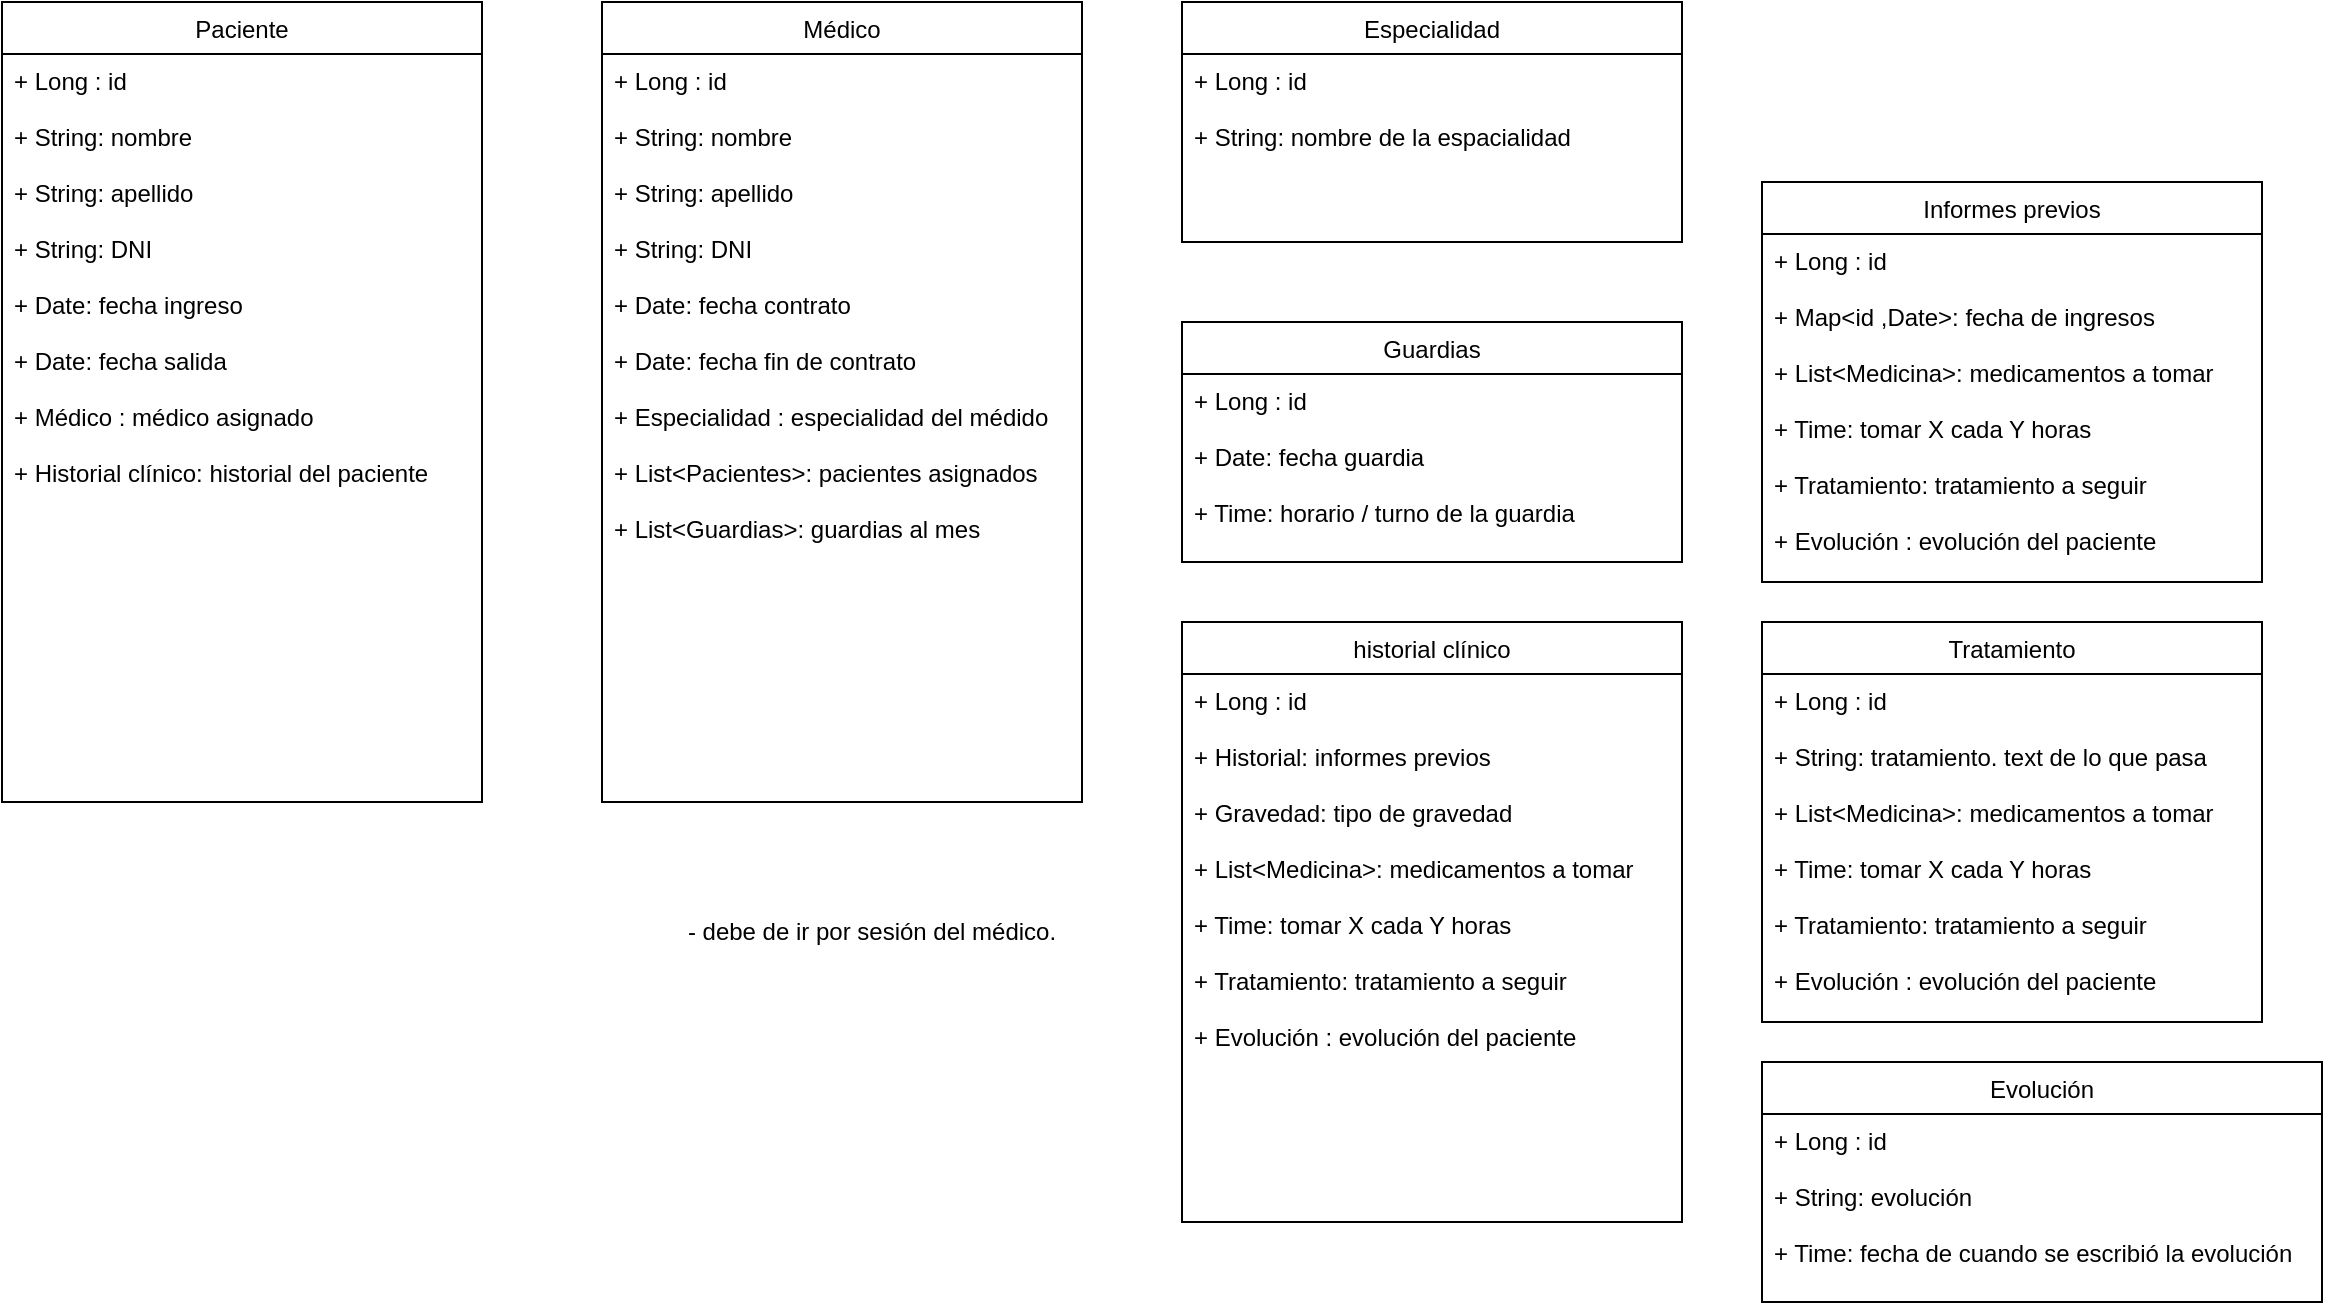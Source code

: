 <mxfile version="20.4.0" type="device"><diagram id="C5RBs43oDa-KdzZeNtuy" name="Page-1"><mxGraphModel dx="1422" dy="794" grid="1" gridSize="10" guides="1" tooltips="1" connect="1" arrows="1" fold="1" page="1" pageScale="1" pageWidth="827" pageHeight="1169" math="0" shadow="0"><root><mxCell id="WIyWlLk6GJQsqaUBKTNV-0"/><mxCell id="WIyWlLk6GJQsqaUBKTNV-1" parent="WIyWlLk6GJQsqaUBKTNV-0"/><mxCell id="PfH8hdtulXeElCwp2w_1-8" value="Paciente" style="swimlane;fontStyle=0;childLayout=stackLayout;horizontal=1;startSize=26;fillColor=none;horizontalStack=0;resizeParent=1;resizeParentMax=0;resizeLast=0;collapsible=1;marginBottom=0;" vertex="1" parent="WIyWlLk6GJQsqaUBKTNV-1"><mxGeometry x="40" y="80" width="240" height="400" as="geometry"/></mxCell><mxCell id="PfH8hdtulXeElCwp2w_1-11" value="+ Long : id&#10;&#10;+ String: nombre&#10;&#10;+ String: apellido&#10;&#10;+ String: DNI&#10;&#10;+ Date: fecha ingreso&#10;&#10;+ Date: fecha salida&#10;&#10;+ Médico : médico asignado&#10;&#10;+ Historial clínico: historial del paciente" style="text;strokeColor=none;fillColor=none;align=left;verticalAlign=top;spacingLeft=4;spacingRight=4;overflow=hidden;rotatable=0;points=[[0,0.5],[1,0.5]];portConstraint=eastwest;" vertex="1" parent="PfH8hdtulXeElCwp2w_1-8"><mxGeometry y="26" width="240" height="374" as="geometry"/></mxCell><mxCell id="PfH8hdtulXeElCwp2w_1-16" value="Médico" style="swimlane;fontStyle=0;childLayout=stackLayout;horizontal=1;startSize=26;fillColor=none;horizontalStack=0;resizeParent=1;resizeParentMax=0;resizeLast=0;collapsible=1;marginBottom=0;" vertex="1" parent="WIyWlLk6GJQsqaUBKTNV-1"><mxGeometry x="340" y="80" width="240" height="400" as="geometry"/></mxCell><mxCell id="PfH8hdtulXeElCwp2w_1-17" value="+ Long : id&#10;&#10;+ String: nombre&#10;&#10;+ String: apellido&#10;&#10;+ String: DNI&#10;&#10;+ Date: fecha contrato&#10;&#10;+ Date: fecha fin de contrato&#10;&#10;+ Especialidad : especialidad del médido&#10;&#10;+ List&lt;Pacientes&gt;: pacientes asignados&#10;&#10;+ List&lt;Guardias&gt;: guardias al mes" style="text;strokeColor=none;fillColor=none;align=left;verticalAlign=top;spacingLeft=4;spacingRight=4;overflow=hidden;rotatable=0;points=[[0,0.5],[1,0.5]];portConstraint=eastwest;" vertex="1" parent="PfH8hdtulXeElCwp2w_1-16"><mxGeometry y="26" width="240" height="374" as="geometry"/></mxCell><mxCell id="PfH8hdtulXeElCwp2w_1-22" value="Especialidad" style="swimlane;fontStyle=0;childLayout=stackLayout;horizontal=1;startSize=26;fillColor=none;horizontalStack=0;resizeParent=1;resizeParentMax=0;resizeLast=0;collapsible=1;marginBottom=0;" vertex="1" parent="WIyWlLk6GJQsqaUBKTNV-1"><mxGeometry x="630" y="80" width="250" height="120" as="geometry"/></mxCell><mxCell id="PfH8hdtulXeElCwp2w_1-23" value="+ Long : id&#10;&#10;+ String: nombre de la espacialidad" style="text;strokeColor=none;fillColor=none;align=left;verticalAlign=top;spacingLeft=4;spacingRight=4;overflow=hidden;rotatable=0;points=[[0,0.5],[1,0.5]];portConstraint=eastwest;" vertex="1" parent="PfH8hdtulXeElCwp2w_1-22"><mxGeometry y="26" width="250" height="94" as="geometry"/></mxCell><mxCell id="PfH8hdtulXeElCwp2w_1-28" value="Guardias" style="swimlane;fontStyle=0;childLayout=stackLayout;horizontal=1;startSize=26;fillColor=none;horizontalStack=0;resizeParent=1;resizeParentMax=0;resizeLast=0;collapsible=1;marginBottom=0;" vertex="1" parent="WIyWlLk6GJQsqaUBKTNV-1"><mxGeometry x="630" y="240" width="250" height="120" as="geometry"/></mxCell><mxCell id="PfH8hdtulXeElCwp2w_1-29" value="+ Long : id&#10;&#10;+ Date: fecha guardia&#10;&#10;+ Time: horario / turno de la guardia" style="text;strokeColor=none;fillColor=none;align=left;verticalAlign=top;spacingLeft=4;spacingRight=4;overflow=hidden;rotatable=0;points=[[0,0.5],[1,0.5]];portConstraint=eastwest;" vertex="1" parent="PfH8hdtulXeElCwp2w_1-28"><mxGeometry y="26" width="250" height="94" as="geometry"/></mxCell><mxCell id="PfH8hdtulXeElCwp2w_1-30" value="historial clínico" style="swimlane;fontStyle=0;childLayout=stackLayout;horizontal=1;startSize=26;fillColor=none;horizontalStack=0;resizeParent=1;resizeParentMax=0;resizeLast=0;collapsible=1;marginBottom=0;" vertex="1" parent="WIyWlLk6GJQsqaUBKTNV-1"><mxGeometry x="630" y="390" width="250" height="300" as="geometry"/></mxCell><mxCell id="PfH8hdtulXeElCwp2w_1-31" value="+ Long : id&#10;&#10;+ Historial: informes previos&#10;&#10;+ Gravedad: tipo de gravedad&#10;&#10;+ List&lt;Medicina&gt;: medicamentos a tomar&#10;&#10;+ Time: tomar X cada Y horas&#10;&#10;+ Tratamiento: tratamiento a seguir&#10;&#10;+ Evolución : evolución del paciente" style="text;strokeColor=none;fillColor=none;align=left;verticalAlign=top;spacingLeft=4;spacingRight=4;overflow=hidden;rotatable=0;points=[[0,0.5],[1,0.5]];portConstraint=eastwest;" vertex="1" parent="PfH8hdtulXeElCwp2w_1-30"><mxGeometry y="26" width="250" height="274" as="geometry"/></mxCell><mxCell id="PfH8hdtulXeElCwp2w_1-32" value="Tratamiento" style="swimlane;fontStyle=0;childLayout=stackLayout;horizontal=1;startSize=26;fillColor=none;horizontalStack=0;resizeParent=1;resizeParentMax=0;resizeLast=0;collapsible=1;marginBottom=0;" vertex="1" parent="WIyWlLk6GJQsqaUBKTNV-1"><mxGeometry x="920" y="390" width="250" height="200" as="geometry"/></mxCell><mxCell id="PfH8hdtulXeElCwp2w_1-33" value="+ Long : id&#10;&#10;+ String: tratamiento. text de lo que pasa&#10;&#10;+ List&lt;Medicina&gt;: medicamentos a tomar&#10;&#10;+ Time: tomar X cada Y horas&#10;&#10;+ Tratamiento: tratamiento a seguir&#10;&#10;+ Evolución : evolución del paciente" style="text;strokeColor=none;fillColor=none;align=left;verticalAlign=top;spacingLeft=4;spacingRight=4;overflow=hidden;rotatable=0;points=[[0,0.5],[1,0.5]];portConstraint=eastwest;" vertex="1" parent="PfH8hdtulXeElCwp2w_1-32"><mxGeometry y="26" width="250" height="174" as="geometry"/></mxCell><mxCell id="PfH8hdtulXeElCwp2w_1-34" value="Evolución" style="swimlane;fontStyle=0;childLayout=stackLayout;horizontal=1;startSize=26;fillColor=none;horizontalStack=0;resizeParent=1;resizeParentMax=0;resizeLast=0;collapsible=1;marginBottom=0;" vertex="1" parent="WIyWlLk6GJQsqaUBKTNV-1"><mxGeometry x="920" y="610" width="280" height="120" as="geometry"/></mxCell><mxCell id="PfH8hdtulXeElCwp2w_1-35" value="+ Long : id&#10;&#10;+ String: evolución&#10;&#10;+ Time: fecha de cuando se escribió la evolución&#10;" style="text;strokeColor=none;fillColor=none;align=left;verticalAlign=top;spacingLeft=4;spacingRight=4;overflow=hidden;rotatable=0;points=[[0,0.5],[1,0.5]];portConstraint=eastwest;" vertex="1" parent="PfH8hdtulXeElCwp2w_1-34"><mxGeometry y="26" width="280" height="94" as="geometry"/></mxCell><mxCell id="PfH8hdtulXeElCwp2w_1-36" value="- debe de ir por sesión del médico." style="text;html=1;strokeColor=none;fillColor=none;align=center;verticalAlign=middle;whiteSpace=wrap;rounded=0;" vertex="1" parent="WIyWlLk6GJQsqaUBKTNV-1"><mxGeometry x="350" y="500" width="250" height="90" as="geometry"/></mxCell><mxCell id="PfH8hdtulXeElCwp2w_1-37" value="Informes previos" style="swimlane;fontStyle=0;childLayout=stackLayout;horizontal=1;startSize=26;fillColor=none;horizontalStack=0;resizeParent=1;resizeParentMax=0;resizeLast=0;collapsible=1;marginBottom=0;" vertex="1" parent="WIyWlLk6GJQsqaUBKTNV-1"><mxGeometry x="920" y="170" width="250" height="200" as="geometry"/></mxCell><mxCell id="PfH8hdtulXeElCwp2w_1-38" value="+ Long : id&#10;&#10;+ Map&lt;id ,Date&gt;: fecha de ingresos&#10;&#10;+ List&lt;Medicina&gt;: medicamentos a tomar&#10;&#10;+ Time: tomar X cada Y horas&#10;&#10;+ Tratamiento: tratamiento a seguir&#10;&#10;+ Evolución : evolución del paciente" style="text;strokeColor=none;fillColor=none;align=left;verticalAlign=top;spacingLeft=4;spacingRight=4;overflow=hidden;rotatable=0;points=[[0,0.5],[1,0.5]];portConstraint=eastwest;" vertex="1" parent="PfH8hdtulXeElCwp2w_1-37"><mxGeometry y="26" width="250" height="174" as="geometry"/></mxCell></root></mxGraphModel></diagram></mxfile>